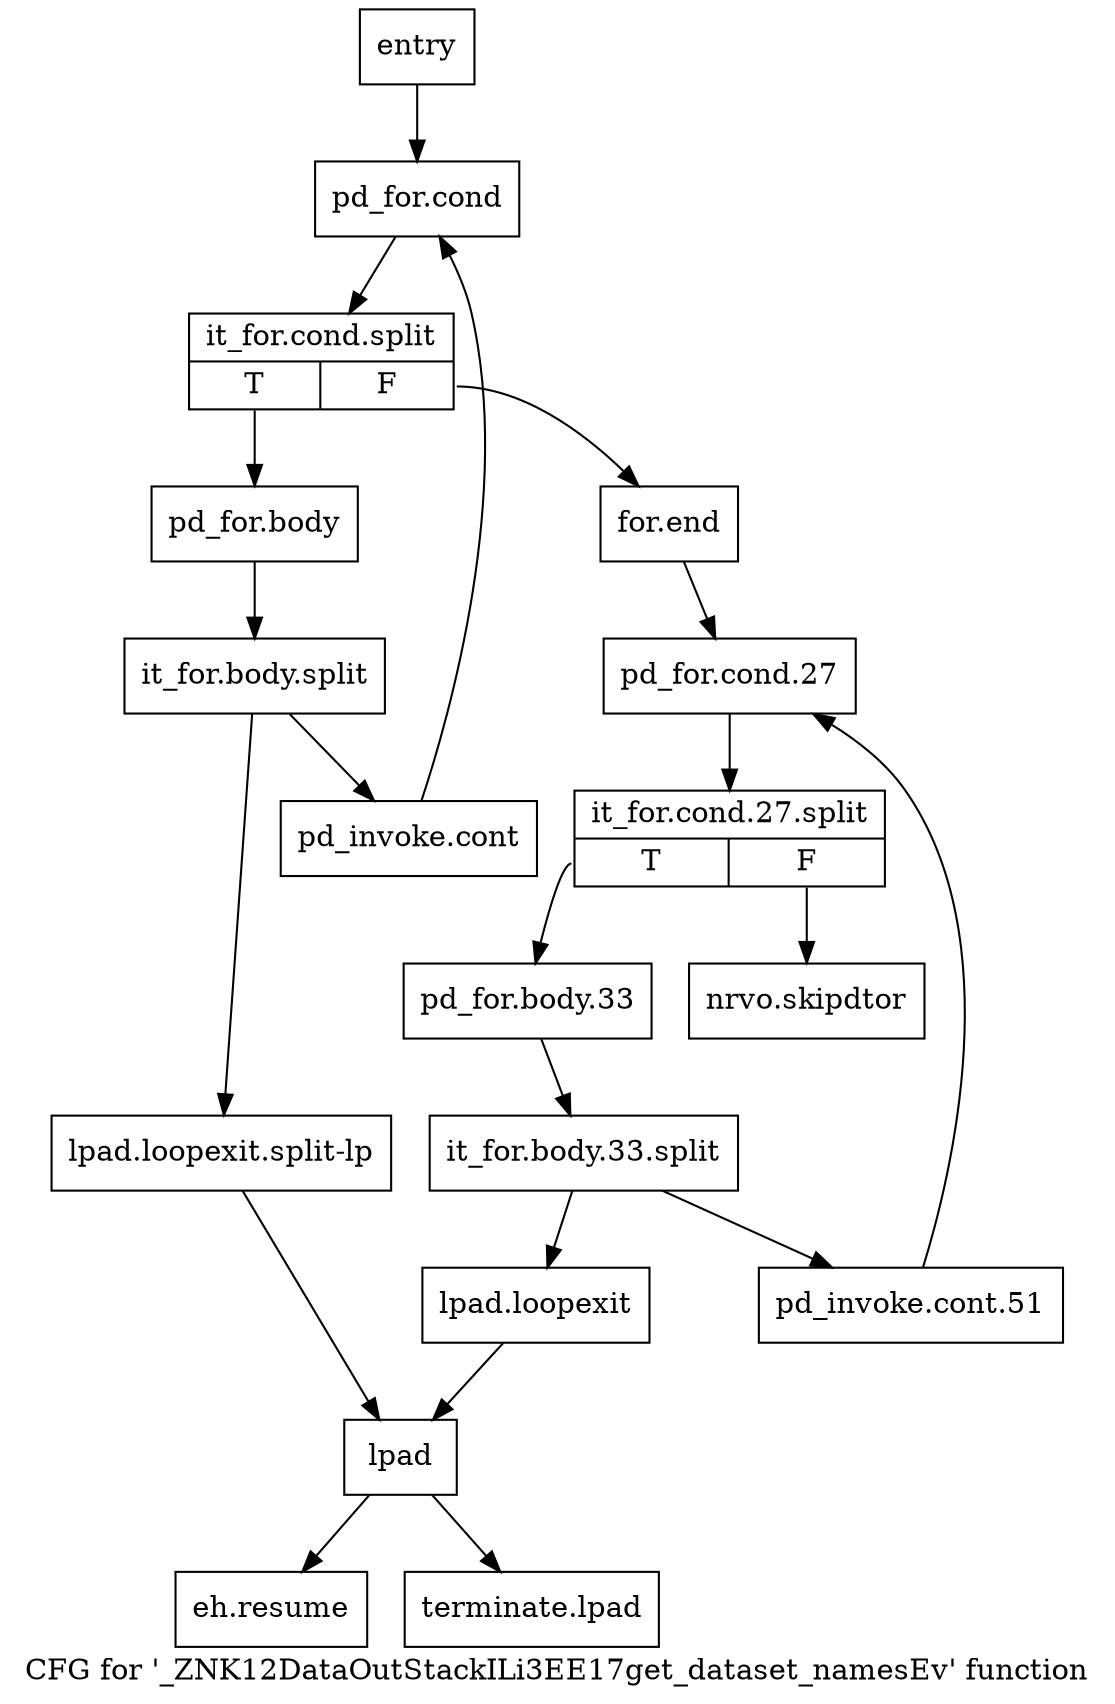 digraph "CFG for '_ZNK12DataOutStackILi3EE17get_dataset_namesEv' function" {
	label="CFG for '_ZNK12DataOutStackILi3EE17get_dataset_namesEv' function";

	Node0x3c8e180 [shape=record,label="{entry}"];
	Node0x3c8e180 -> Node0x3c8e1d0;
	Node0x3c8e1d0 [shape=record,label="{pd_for.cond}"];
	Node0x3c8e1d0 -> Node0x9d7d980;
	Node0x9d7d980 [shape=record,label="{it_for.cond.split|{<s0>T|<s1>F}}"];
	Node0x9d7d980:s0 -> Node0x3c8e220;
	Node0x9d7d980:s1 -> Node0x3c8e3b0;
	Node0x3c8e220 [shape=record,label="{pd_for.body}"];
	Node0x3c8e220 -> Node0x9bee790;
	Node0x9bee790 [shape=record,label="{it_for.body.split}"];
	Node0x9bee790 -> Node0x3c8e270;
	Node0x9bee790 -> Node0x3c8e310;
	Node0x3c8e270 [shape=record,label="{pd_invoke.cont}"];
	Node0x3c8e270 -> Node0x3c8e1d0;
	Node0x3c8e2c0 [shape=record,label="{lpad.loopexit}"];
	Node0x3c8e2c0 -> Node0x3c8e360;
	Node0x3c8e310 [shape=record,label="{lpad.loopexit.split-lp}"];
	Node0x3c8e310 -> Node0x3c8e360;
	Node0x3c8e360 [shape=record,label="{lpad}"];
	Node0x3c8e360 -> Node0x3c8e540;
	Node0x3c8e360 -> Node0x3c8e590;
	Node0x3c8e3b0 [shape=record,label="{for.end}"];
	Node0x3c8e3b0 -> Node0x3c8e400;
	Node0x3c8e400 [shape=record,label="{pd_for.cond.27}"];
	Node0x3c8e400 -> Node0x9bee000;
	Node0x9bee000 [shape=record,label="{it_for.cond.27.split|{<s0>T|<s1>F}}"];
	Node0x9bee000:s0 -> Node0x3c8e450;
	Node0x9bee000:s1 -> Node0x3c8e4f0;
	Node0x3c8e450 [shape=record,label="{pd_for.body.33}"];
	Node0x3c8e450 -> Node0x9bedc90;
	Node0x9bedc90 [shape=record,label="{it_for.body.33.split}"];
	Node0x9bedc90 -> Node0x3c8e4a0;
	Node0x9bedc90 -> Node0x3c8e2c0;
	Node0x3c8e4a0 [shape=record,label="{pd_invoke.cont.51}"];
	Node0x3c8e4a0 -> Node0x3c8e400;
	Node0x3c8e4f0 [shape=record,label="{nrvo.skipdtor}"];
	Node0x3c8e540 [shape=record,label="{eh.resume}"];
	Node0x3c8e590 [shape=record,label="{terminate.lpad}"];
}
